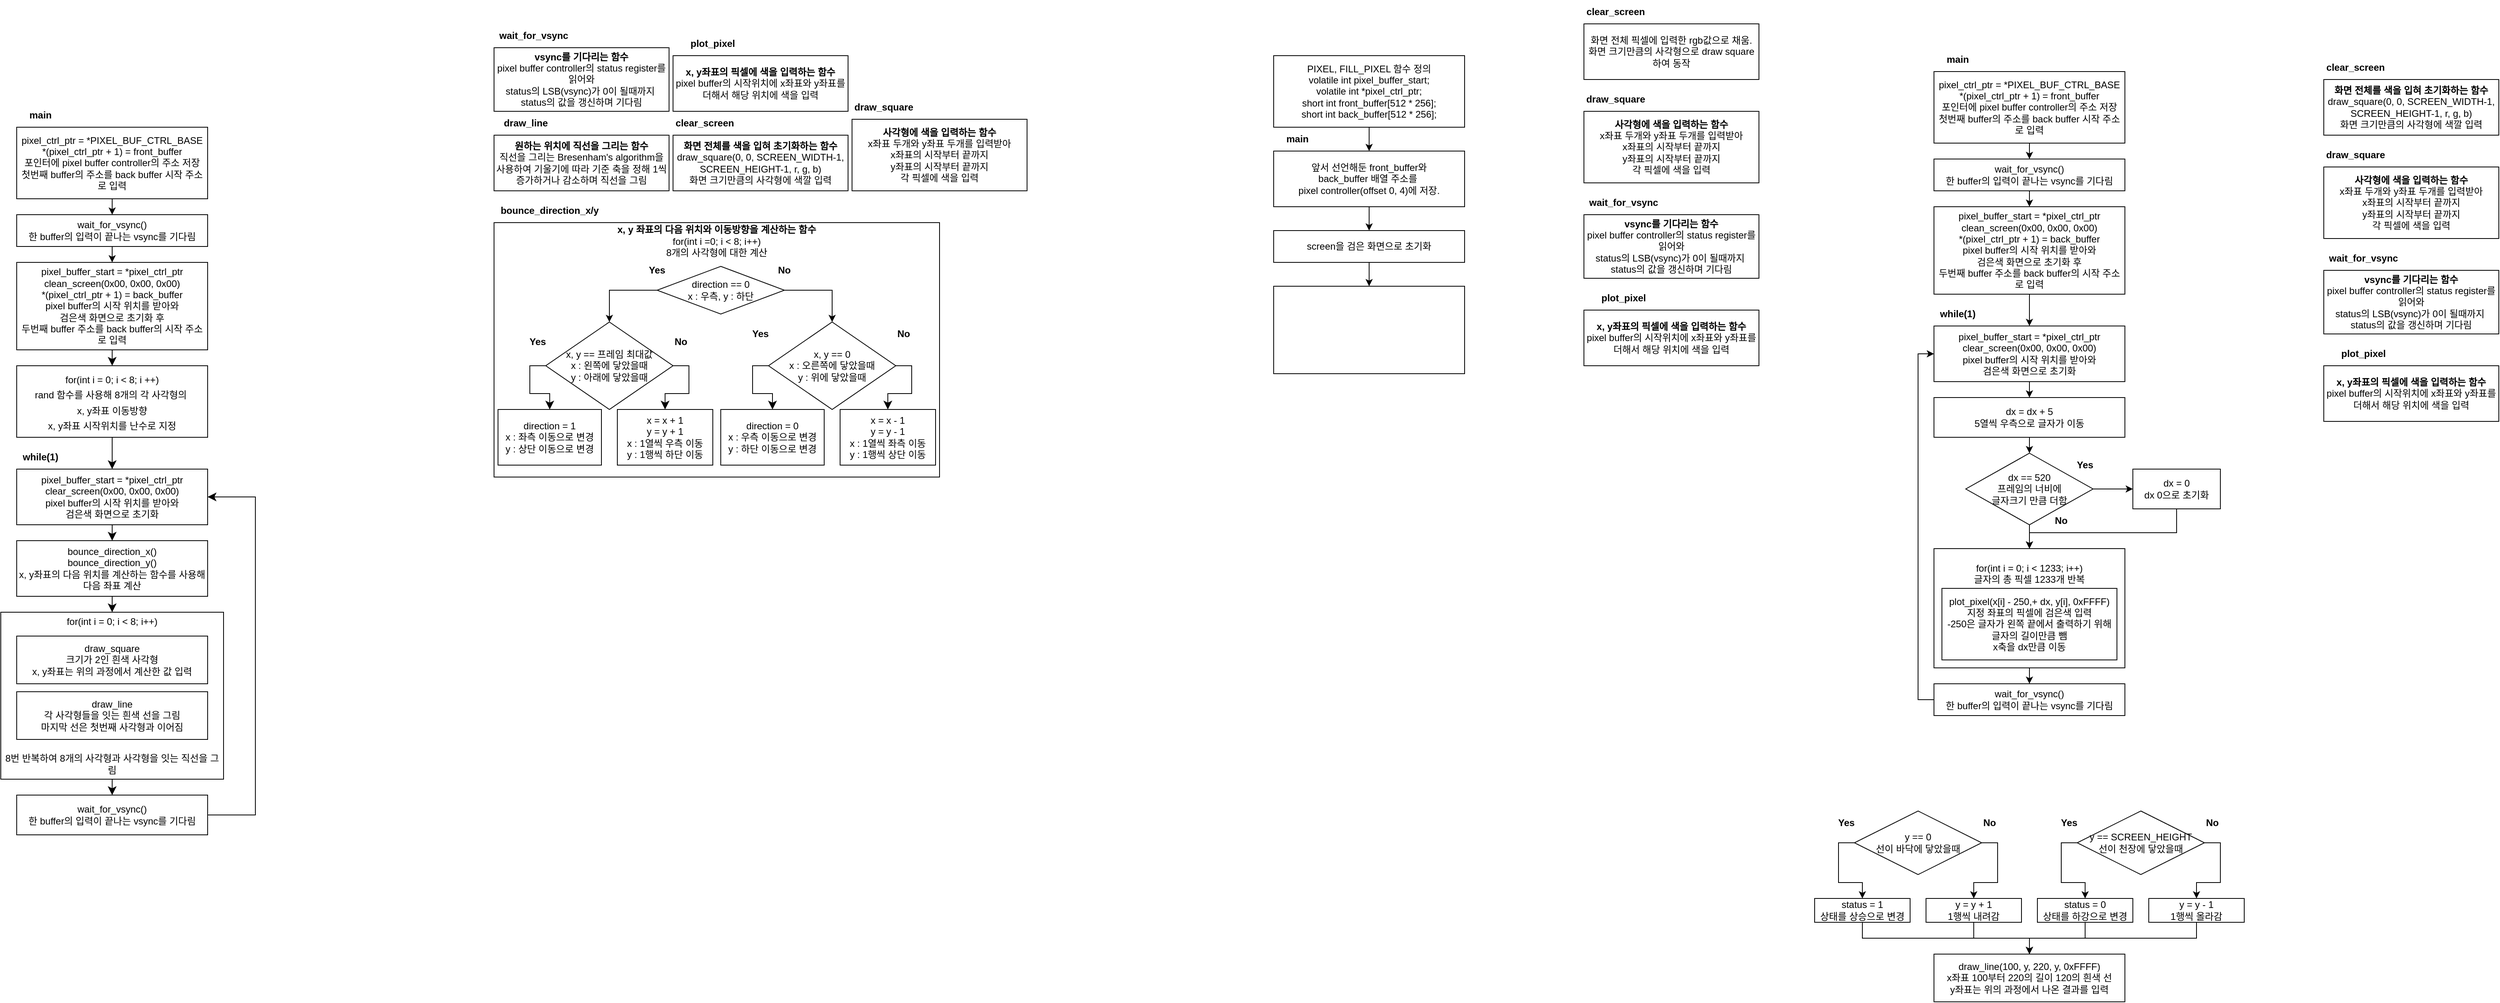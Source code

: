 <mxfile version="24.8.2">
  <diagram name="페이지-1" id="Eq7YuwOW7Tf-VBCsC_Ay">
    <mxGraphModel dx="2553" dy="1623" grid="1" gridSize="10" guides="1" tooltips="1" connect="1" arrows="1" fold="1" page="1" pageScale="1" pageWidth="827" pageHeight="1169" math="0" shadow="0">
      <root>
        <mxCell id="0" />
        <mxCell id="1" parent="0" />
        <mxCell id="tzvYg6URVx5uAKnSjCbO-2" style="edgeStyle=orthogonalEdgeStyle;rounded=0;orthogonalLoop=1;jettySize=auto;html=1;exitX=0.5;exitY=1;exitDx=0;exitDy=0;entryX=0.5;entryY=0;entryDx=0;entryDy=0;" edge="1" parent="1" source="tzvYg6URVx5uAKnSjCbO-3" target="tzvYg6URVx5uAKnSjCbO-6">
          <mxGeometry relative="1" as="geometry" />
        </mxCell>
        <mxCell id="tzvYg6URVx5uAKnSjCbO-3" value="pixel_ctrl_ptr = *PIXEL_BUF_CTRL_BASE&lt;br&gt;*(pixel_ctrl_ptr + 1) = front_buffer&lt;br&gt;포인터에 pixel buffer controller의 주소 저장&lt;br&gt;첫번째 buffer의 주소를 back buffer 시작 주소로 입력" style="rounded=0;whiteSpace=wrap;html=1;" vertex="1" parent="1">
          <mxGeometry x="830" y="80" width="240" height="90" as="geometry" />
        </mxCell>
        <mxCell id="tzvYg6URVx5uAKnSjCbO-4" value="&lt;b&gt;main&lt;/b&gt;" style="text;html=1;strokeColor=none;fillColor=none;align=center;verticalAlign=middle;whiteSpace=wrap;rounded=0;" vertex="1" parent="1">
          <mxGeometry x="830" y="50" width="60" height="30" as="geometry" />
        </mxCell>
        <mxCell id="tzvYg6URVx5uAKnSjCbO-5" style="edgeStyle=orthogonalEdgeStyle;rounded=0;orthogonalLoop=1;jettySize=auto;html=1;exitX=0.5;exitY=1;exitDx=0;exitDy=0;entryX=0.5;entryY=0;entryDx=0;entryDy=0;" edge="1" parent="1" source="tzvYg6URVx5uAKnSjCbO-6" target="tzvYg6URVx5uAKnSjCbO-8">
          <mxGeometry relative="1" as="geometry" />
        </mxCell>
        <mxCell id="tzvYg6URVx5uAKnSjCbO-6" value="wait_for_vsync()&lt;br&gt;한 buffer의 입력이 끝나는 vsync를 기다림" style="rounded=0;whiteSpace=wrap;html=1;" vertex="1" parent="1">
          <mxGeometry x="830" y="190" width="240" height="40" as="geometry" />
        </mxCell>
        <mxCell id="tzvYg6URVx5uAKnSjCbO-7" style="edgeStyle=orthogonalEdgeStyle;rounded=0;orthogonalLoop=1;jettySize=auto;html=1;exitX=0.5;exitY=1;exitDx=0;exitDy=0;entryX=0.5;entryY=0;entryDx=0;entryDy=0;" edge="1" parent="1" source="tzvYg6URVx5uAKnSjCbO-8" target="tzvYg6URVx5uAKnSjCbO-10">
          <mxGeometry relative="1" as="geometry" />
        </mxCell>
        <mxCell id="tzvYg6URVx5uAKnSjCbO-8" value="pixel_buffer_start = *pixel_ctrl_ptr&lt;br&gt;clean_screen(0x00, 0x00, 0x00)&lt;br&gt;*(pixel_ctrl_ptr + 1) = back_buffer&lt;br&gt;pixel buffer의 시작 위치를 받아와&lt;br&gt;검은색 화면으로 초기화 후&lt;br&gt;두번째 buffer 주소를 back buffer의 시작 주소로 입력" style="rounded=0;whiteSpace=wrap;html=1;" vertex="1" parent="1">
          <mxGeometry x="830" y="250" width="240" height="110" as="geometry" />
        </mxCell>
        <mxCell id="tzvYg6URVx5uAKnSjCbO-9" style="edgeStyle=orthogonalEdgeStyle;rounded=0;orthogonalLoop=1;jettySize=auto;html=1;exitX=0.5;exitY=1;exitDx=0;exitDy=0;entryX=0.5;entryY=0;entryDx=0;entryDy=0;" edge="1" parent="1" source="tzvYg6URVx5uAKnSjCbO-10" target="tzvYg6URVx5uAKnSjCbO-37">
          <mxGeometry relative="1" as="geometry" />
        </mxCell>
        <mxCell id="tzvYg6URVx5uAKnSjCbO-10" value="pixel_buffer_start = *pixel_ctrl_ptr&lt;br&gt;clear_screen(0x00, 0x00, 0x00)&lt;br&gt;pixel buffer의 시작 위치를 받아와&lt;br&gt;검은색 화면으로 초기화" style="rounded=0;whiteSpace=wrap;html=1;" vertex="1" parent="1">
          <mxGeometry x="830" y="400" width="240" height="70" as="geometry" />
        </mxCell>
        <mxCell id="tzvYg6URVx5uAKnSjCbO-11" value="&lt;b&gt;while(1)&lt;/b&gt;" style="text;html=1;strokeColor=none;fillColor=none;align=center;verticalAlign=middle;whiteSpace=wrap;rounded=0;" vertex="1" parent="1">
          <mxGeometry x="830" y="370" width="60" height="30" as="geometry" />
        </mxCell>
        <mxCell id="tzvYg6URVx5uAKnSjCbO-12" style="edgeStyle=orthogonalEdgeStyle;rounded=0;orthogonalLoop=1;jettySize=auto;html=1;exitX=0.5;exitY=1;exitDx=0;exitDy=0;entryX=0.5;entryY=0;entryDx=0;entryDy=0;" edge="1" parent="1" source="tzvYg6URVx5uAKnSjCbO-14" target="tzvYg6URVx5uAKnSjCbO-39">
          <mxGeometry relative="1" as="geometry" />
        </mxCell>
        <mxCell id="tzvYg6URVx5uAKnSjCbO-13" style="edgeStyle=orthogonalEdgeStyle;rounded=0;orthogonalLoop=1;jettySize=auto;html=1;exitX=1;exitY=0.5;exitDx=0;exitDy=0;entryX=0;entryY=0.5;entryDx=0;entryDy=0;" edge="1" parent="1" source="tzvYg6URVx5uAKnSjCbO-14" target="tzvYg6URVx5uAKnSjCbO-41">
          <mxGeometry relative="1" as="geometry" />
        </mxCell>
        <mxCell id="tzvYg6URVx5uAKnSjCbO-14" value="dx == 520&lt;br&gt;프레임의 너비에&lt;br&gt;글자크기 만큼 더함" style="rhombus;whiteSpace=wrap;html=1;" vertex="1" parent="1">
          <mxGeometry x="870" y="560" width="160" height="90" as="geometry" />
        </mxCell>
        <mxCell id="tzvYg6URVx5uAKnSjCbO-15" style="edgeStyle=orthogonalEdgeStyle;rounded=0;orthogonalLoop=1;jettySize=auto;html=1;exitX=0;exitY=0.5;exitDx=0;exitDy=0;entryX=0.5;entryY=0;entryDx=0;entryDy=0;" edge="1" parent="1" source="tzvYg6URVx5uAKnSjCbO-17" target="tzvYg6URVx5uAKnSjCbO-19">
          <mxGeometry relative="1" as="geometry">
            <Array as="points">
              <mxPoint x="990" y="1050" />
              <mxPoint x="990" y="1100" />
              <mxPoint x="1020" y="1100" />
            </Array>
          </mxGeometry>
        </mxCell>
        <mxCell id="tzvYg6URVx5uAKnSjCbO-16" style="edgeStyle=orthogonalEdgeStyle;rounded=0;orthogonalLoop=1;jettySize=auto;html=1;exitX=1;exitY=0.5;exitDx=0;exitDy=0;entryX=0.5;entryY=0;entryDx=0;entryDy=0;" edge="1" parent="1" source="tzvYg6URVx5uAKnSjCbO-17" target="tzvYg6URVx5uAKnSjCbO-21">
          <mxGeometry relative="1" as="geometry">
            <Array as="points">
              <mxPoint x="1190" y="1050" />
              <mxPoint x="1190" y="1100" />
              <mxPoint x="1160" y="1100" />
            </Array>
          </mxGeometry>
        </mxCell>
        <mxCell id="tzvYg6URVx5uAKnSjCbO-17" value="y == SCREEN_HEIGHT&lt;br&gt;선이 천장에 닿았을때" style="rhombus;whiteSpace=wrap;html=1;" vertex="1" parent="1">
          <mxGeometry x="1010" y="1010" width="160" height="80" as="geometry" />
        </mxCell>
        <mxCell id="tzvYg6URVx5uAKnSjCbO-18" style="edgeStyle=orthogonalEdgeStyle;rounded=0;orthogonalLoop=1;jettySize=auto;html=1;exitX=0.5;exitY=1;exitDx=0;exitDy=0;entryX=0.5;entryY=0;entryDx=0;entryDy=0;" edge="1" parent="1" source="tzvYg6URVx5uAKnSjCbO-19" target="tzvYg6URVx5uAKnSjCbO-35">
          <mxGeometry relative="1" as="geometry" />
        </mxCell>
        <mxCell id="tzvYg6URVx5uAKnSjCbO-19" value="status = 0&lt;br&gt;상태를 하강으로 변경" style="rounded=0;whiteSpace=wrap;html=1;" vertex="1" parent="1">
          <mxGeometry x="960" y="1120" width="120" height="30" as="geometry" />
        </mxCell>
        <mxCell id="tzvYg6URVx5uAKnSjCbO-20" style="edgeStyle=orthogonalEdgeStyle;rounded=0;orthogonalLoop=1;jettySize=auto;html=1;exitX=0.5;exitY=1;exitDx=0;exitDy=0;entryX=0.5;entryY=0;entryDx=0;entryDy=0;" edge="1" parent="1" source="tzvYg6URVx5uAKnSjCbO-21" target="tzvYg6URVx5uAKnSjCbO-35">
          <mxGeometry relative="1" as="geometry">
            <Array as="points">
              <mxPoint x="1160" y="1170" />
              <mxPoint x="950" y="1170" />
            </Array>
          </mxGeometry>
        </mxCell>
        <mxCell id="tzvYg6URVx5uAKnSjCbO-21" value="y = y - 1&lt;br&gt;1행씩 올라감" style="rounded=0;whiteSpace=wrap;html=1;" vertex="1" parent="1">
          <mxGeometry x="1100" y="1120" width="120" height="30" as="geometry" />
        </mxCell>
        <mxCell id="tzvYg6URVx5uAKnSjCbO-22" value="Yes" style="text;html=1;strokeColor=none;fillColor=none;align=center;verticalAlign=middle;whiteSpace=wrap;rounded=0;fontStyle=1" vertex="1" parent="1">
          <mxGeometry x="970" y="1010" width="60" height="30" as="geometry" />
        </mxCell>
        <mxCell id="tzvYg6URVx5uAKnSjCbO-23" value="No" style="text;html=1;strokeColor=none;fillColor=none;align=center;verticalAlign=middle;whiteSpace=wrap;rounded=0;fontStyle=1" vertex="1" parent="1">
          <mxGeometry x="1150" y="1010" width="60" height="30" as="geometry" />
        </mxCell>
        <mxCell id="tzvYg6URVx5uAKnSjCbO-24" style="edgeStyle=orthogonalEdgeStyle;rounded=0;orthogonalLoop=1;jettySize=auto;html=1;exitX=0;exitY=0.5;exitDx=0;exitDy=0;entryX=0.5;entryY=0;entryDx=0;entryDy=0;" edge="1" parent="1" source="tzvYg6URVx5uAKnSjCbO-26" target="tzvYg6URVx5uAKnSjCbO-28">
          <mxGeometry relative="1" as="geometry">
            <Array as="points">
              <mxPoint x="710" y="1050" />
              <mxPoint x="710" y="1100" />
              <mxPoint x="740" y="1100" />
            </Array>
          </mxGeometry>
        </mxCell>
        <mxCell id="tzvYg6URVx5uAKnSjCbO-25" style="edgeStyle=orthogonalEdgeStyle;rounded=0;orthogonalLoop=1;jettySize=auto;html=1;exitX=1;exitY=0.5;exitDx=0;exitDy=0;entryX=0.5;entryY=0;entryDx=0;entryDy=0;" edge="1" parent="1" source="tzvYg6URVx5uAKnSjCbO-26" target="tzvYg6URVx5uAKnSjCbO-30">
          <mxGeometry relative="1" as="geometry">
            <Array as="points">
              <mxPoint x="910" y="1050" />
              <mxPoint x="910" y="1100" />
              <mxPoint x="880" y="1100" />
            </Array>
          </mxGeometry>
        </mxCell>
        <mxCell id="tzvYg6URVx5uAKnSjCbO-26" value="y == 0&lt;br&gt;선이 바닥에 닿았을때" style="rhombus;whiteSpace=wrap;html=1;" vertex="1" parent="1">
          <mxGeometry x="730" y="1010" width="160" height="80" as="geometry" />
        </mxCell>
        <mxCell id="tzvYg6URVx5uAKnSjCbO-27" style="edgeStyle=orthogonalEdgeStyle;rounded=0;orthogonalLoop=1;jettySize=auto;html=1;exitX=0.5;exitY=1;exitDx=0;exitDy=0;entryX=0.5;entryY=0;entryDx=0;entryDy=0;" edge="1" parent="1" source="tzvYg6URVx5uAKnSjCbO-28" target="tzvYg6URVx5uAKnSjCbO-35">
          <mxGeometry relative="1" as="geometry">
            <Array as="points">
              <mxPoint x="740" y="1170" />
              <mxPoint x="950" y="1170" />
            </Array>
          </mxGeometry>
        </mxCell>
        <mxCell id="tzvYg6URVx5uAKnSjCbO-28" value="status = 1&lt;br&gt;상태를 상승으로 변경" style="rounded=0;whiteSpace=wrap;html=1;" vertex="1" parent="1">
          <mxGeometry x="680" y="1120" width="120" height="30" as="geometry" />
        </mxCell>
        <mxCell id="tzvYg6URVx5uAKnSjCbO-29" style="edgeStyle=orthogonalEdgeStyle;rounded=0;orthogonalLoop=1;jettySize=auto;html=1;exitX=0.5;exitY=1;exitDx=0;exitDy=0;entryX=0.5;entryY=0;entryDx=0;entryDy=0;" edge="1" parent="1" source="tzvYg6URVx5uAKnSjCbO-30" target="tzvYg6URVx5uAKnSjCbO-35">
          <mxGeometry relative="1" as="geometry" />
        </mxCell>
        <mxCell id="tzvYg6URVx5uAKnSjCbO-30" value="y = y + 1&lt;br&gt;1행씩 내려감" style="rounded=0;whiteSpace=wrap;html=1;" vertex="1" parent="1">
          <mxGeometry x="820" y="1120" width="120" height="30" as="geometry" />
        </mxCell>
        <mxCell id="tzvYg6URVx5uAKnSjCbO-31" value="Yes" style="text;html=1;strokeColor=none;fillColor=none;align=center;verticalAlign=middle;whiteSpace=wrap;rounded=0;fontStyle=1" vertex="1" parent="1">
          <mxGeometry x="690" y="1010" width="60" height="30" as="geometry" />
        </mxCell>
        <mxCell id="tzvYg6URVx5uAKnSjCbO-32" value="No" style="text;html=1;strokeColor=none;fillColor=none;align=center;verticalAlign=middle;whiteSpace=wrap;rounded=0;fontStyle=1" vertex="1" parent="1">
          <mxGeometry x="870" y="1010" width="60" height="30" as="geometry" />
        </mxCell>
        <mxCell id="tzvYg6URVx5uAKnSjCbO-33" value="Yes" style="text;html=1;strokeColor=none;fillColor=none;align=center;verticalAlign=middle;whiteSpace=wrap;rounded=0;fontStyle=1" vertex="1" parent="1">
          <mxGeometry x="990" y="560" width="60" height="30" as="geometry" />
        </mxCell>
        <mxCell id="tzvYg6URVx5uAKnSjCbO-34" value="No" style="text;html=1;strokeColor=none;fillColor=none;align=center;verticalAlign=middle;whiteSpace=wrap;rounded=0;fontStyle=1" vertex="1" parent="1">
          <mxGeometry x="960" y="630" width="60" height="30" as="geometry" />
        </mxCell>
        <mxCell id="tzvYg6URVx5uAKnSjCbO-35" value="draw_line(100, y, 220, y, 0xFFFF)&lt;br&gt;x좌표 100부터 220의 길이 120의 흰색 선&lt;br&gt;y좌표는 위의 과정에서 나온 결과를 입력" style="rounded=0;whiteSpace=wrap;html=1;" vertex="1" parent="1">
          <mxGeometry x="830" y="1190" width="240" height="60" as="geometry" />
        </mxCell>
        <mxCell id="tzvYg6URVx5uAKnSjCbO-36" style="edgeStyle=orthogonalEdgeStyle;rounded=0;orthogonalLoop=1;jettySize=auto;html=1;exitX=0.5;exitY=1;exitDx=0;exitDy=0;entryX=0.5;entryY=0;entryDx=0;entryDy=0;" edge="1" parent="1" source="tzvYg6URVx5uAKnSjCbO-37" target="tzvYg6URVx5uAKnSjCbO-14">
          <mxGeometry relative="1" as="geometry" />
        </mxCell>
        <mxCell id="tzvYg6URVx5uAKnSjCbO-37" value="dx = dx + 5&lt;br&gt;5열씩 우측으로 글자가 이동" style="rounded=0;whiteSpace=wrap;html=1;" vertex="1" parent="1">
          <mxGeometry x="830" y="490" width="240" height="50" as="geometry" />
        </mxCell>
        <mxCell id="tzvYg6URVx5uAKnSjCbO-38" style="edgeStyle=orthogonalEdgeStyle;rounded=0;orthogonalLoop=1;jettySize=auto;html=1;exitX=0.5;exitY=1;exitDx=0;exitDy=0;entryX=0.5;entryY=0;entryDx=0;entryDy=0;" edge="1" parent="1" source="tzvYg6URVx5uAKnSjCbO-39" target="tzvYg6URVx5uAKnSjCbO-44">
          <mxGeometry relative="1" as="geometry" />
        </mxCell>
        <mxCell id="tzvYg6URVx5uAKnSjCbO-39" value="for(int i = 0; i &amp;lt; 1233; i++)&lt;br&gt;글자의 총 픽셀 1233개 반복&lt;br&gt;&lt;br&gt;&lt;br&gt;&lt;br&gt;&lt;br&gt;&lt;br&gt;&lt;br&gt;" style="rounded=0;whiteSpace=wrap;html=1;" vertex="1" parent="1">
          <mxGeometry x="830" y="680" width="240" height="150" as="geometry" />
        </mxCell>
        <mxCell id="tzvYg6URVx5uAKnSjCbO-40" value="plot_pixel(x[i] - 250,+ dx, y[i], 0xFFFF)&lt;br&gt;지정 좌표의 픽셀에 검은색 입력&lt;br&gt;-250은 글자가 왼쪽 끝에서 출력하기 위해 글자의 길이만큼 뺌&lt;br&gt;x축을 dx만큼 이동" style="rounded=0;whiteSpace=wrap;html=1;" vertex="1" parent="1">
          <mxGeometry x="840" y="730" width="220" height="90" as="geometry" />
        </mxCell>
        <mxCell id="tzvYg6URVx5uAKnSjCbO-41" value="dx = 0&lt;br&gt;dx 0으로 초기화" style="rounded=0;whiteSpace=wrap;html=1;" vertex="1" parent="1">
          <mxGeometry x="1080" y="580" width="110" height="50" as="geometry" />
        </mxCell>
        <mxCell id="tzvYg6URVx5uAKnSjCbO-42" style="edgeStyle=orthogonalEdgeStyle;rounded=0;orthogonalLoop=1;jettySize=auto;html=1;exitX=0.5;exitY=1;exitDx=0;exitDy=0;entryX=0.5;entryY=0;entryDx=0;entryDy=0;" edge="1" parent="1" source="tzvYg6URVx5uAKnSjCbO-41" target="tzvYg6URVx5uAKnSjCbO-39">
          <mxGeometry relative="1" as="geometry">
            <Array as="points">
              <mxPoint x="1135" y="660" />
              <mxPoint x="950" y="660" />
            </Array>
          </mxGeometry>
        </mxCell>
        <mxCell id="tzvYg6URVx5uAKnSjCbO-43" style="edgeStyle=orthogonalEdgeStyle;rounded=0;orthogonalLoop=1;jettySize=auto;html=1;exitX=0;exitY=0.5;exitDx=0;exitDy=0;entryX=0;entryY=0.5;entryDx=0;entryDy=0;" edge="1" parent="1" source="tzvYg6URVx5uAKnSjCbO-44" target="tzvYg6URVx5uAKnSjCbO-10">
          <mxGeometry relative="1" as="geometry" />
        </mxCell>
        <mxCell id="tzvYg6URVx5uAKnSjCbO-44" value="wait_for_vsync()&lt;br&gt;한 buffer의 입력이 끝나는 vsync를 기다림" style="rounded=0;whiteSpace=wrap;html=1;" vertex="1" parent="1">
          <mxGeometry x="830" y="850" width="240" height="40" as="geometry" />
        </mxCell>
        <mxCell id="tzvYg6URVx5uAKnSjCbO-45" value="&lt;b&gt;화면 전체를 색을 입혀 초기화하는 함수&lt;/b&gt;&lt;br&gt;draw_square(0, 0, SCREEN_WIDTH-1, SCREEN_HEIGHT-1, r, g, b)&lt;br&gt;화면 크기만큼의 사각형에 색깔 입력" style="rounded=0;whiteSpace=wrap;html=1;" vertex="1" parent="1">
          <mxGeometry x="1320" y="90" width="220" height="70" as="geometry" />
        </mxCell>
        <mxCell id="tzvYg6URVx5uAKnSjCbO-46" value="&lt;b&gt;clear_screen&lt;/b&gt;" style="text;html=1;strokeColor=none;fillColor=none;align=center;verticalAlign=middle;whiteSpace=wrap;rounded=0;" vertex="1" parent="1">
          <mxGeometry x="1320" y="60" width="80" height="30" as="geometry" />
        </mxCell>
        <mxCell id="tzvYg6URVx5uAKnSjCbO-47" value="&lt;b&gt;사각형에 색을 입력하는 함수&lt;/b&gt;&lt;br&gt;x좌표 두개와 y좌표 두개를 입력받아&lt;br&gt;x좌표의 시작부터 끝까지&lt;br&gt;y좌표의 시작부터 끝까지&lt;br&gt;각 픽셀에 색을 입력" style="rounded=0;whiteSpace=wrap;html=1;" vertex="1" parent="1">
          <mxGeometry x="1320" y="200" width="220" height="90" as="geometry" />
        </mxCell>
        <mxCell id="tzvYg6URVx5uAKnSjCbO-48" value="&lt;b&gt;draw_square&lt;/b&gt;" style="text;html=1;strokeColor=none;fillColor=none;align=center;verticalAlign=middle;whiteSpace=wrap;rounded=0;" vertex="1" parent="1">
          <mxGeometry x="1320" y="170" width="80" height="30" as="geometry" />
        </mxCell>
        <mxCell id="tzvYg6URVx5uAKnSjCbO-49" value="&lt;b&gt;vsync를 기다리는 함수&lt;/b&gt;&lt;br&gt;pixel buffer controller의 status register를 읽어와&lt;br&gt;status의 LSB(vsync)가 0이 될때까지&amp;nbsp;&lt;br&gt;status의 값을 갱신하며 기다림" style="rounded=0;whiteSpace=wrap;html=1;" vertex="1" parent="1">
          <mxGeometry x="1320" y="330" width="220" height="80" as="geometry" />
        </mxCell>
        <mxCell id="tzvYg6URVx5uAKnSjCbO-50" value="&lt;b&gt;wait_for_vsync&lt;/b&gt;" style="text;html=1;strokeColor=none;fillColor=none;align=center;verticalAlign=middle;whiteSpace=wrap;rounded=0;" vertex="1" parent="1">
          <mxGeometry x="1320" y="300" width="100" height="30" as="geometry" />
        </mxCell>
        <mxCell id="tzvYg6URVx5uAKnSjCbO-51" value="&lt;b&gt;x, y좌표의 픽셀에 색을 입력하는 함수&lt;/b&gt;&lt;br&gt;pixel buffer의 시작위치에 x좌표와 y좌표를 더해서 해당 위치에 색을 입력" style="rounded=0;whiteSpace=wrap;html=1;" vertex="1" parent="1">
          <mxGeometry x="1320" y="450" width="220" height="70" as="geometry" />
        </mxCell>
        <mxCell id="tzvYg6URVx5uAKnSjCbO-52" value="&lt;b&gt;plot_pixel&lt;/b&gt;" style="text;html=1;strokeColor=none;fillColor=none;align=center;verticalAlign=middle;whiteSpace=wrap;rounded=0;" vertex="1" parent="1">
          <mxGeometry x="1320" y="420" width="100" height="30" as="geometry" />
        </mxCell>
        <mxCell id="tzvYg6URVx5uAKnSjCbO-53" style="edgeStyle=orthogonalEdgeStyle;rounded=0;orthogonalLoop=1;jettySize=auto;html=1;exitX=0.5;exitY=1;exitDx=0;exitDy=0;entryX=0.5;entryY=0;entryDx=0;entryDy=0;" edge="1" parent="1" source="tzvYg6URVx5uAKnSjCbO-54" target="tzvYg6URVx5uAKnSjCbO-57">
          <mxGeometry relative="1" as="geometry" />
        </mxCell>
        <mxCell id="tzvYg6URVx5uAKnSjCbO-54" value="pixel_ctrl_ptr = *PIXEL_BUF_CTRL_BASE&lt;br&gt;*(pixel_ctrl_ptr + 1) = front_buffer&lt;br&gt;포인터에 pixel buffer controller의 주소 저장&lt;br&gt;첫번째 buffer의 주소를 back buffer 시작 주소로 입력" style="rounded=0;whiteSpace=wrap;html=1;" vertex="1" parent="1">
          <mxGeometry x="-1580" y="150" width="240" height="90" as="geometry" />
        </mxCell>
        <mxCell id="tzvYg6URVx5uAKnSjCbO-55" value="&lt;b&gt;main&lt;/b&gt;" style="text;html=1;strokeColor=none;fillColor=none;align=center;verticalAlign=middle;whiteSpace=wrap;rounded=0;" vertex="1" parent="1">
          <mxGeometry x="-1580" y="120" width="60" height="30" as="geometry" />
        </mxCell>
        <mxCell id="tzvYg6URVx5uAKnSjCbO-56" style="edgeStyle=orthogonalEdgeStyle;rounded=0;orthogonalLoop=1;jettySize=auto;html=1;exitX=0.5;exitY=1;exitDx=0;exitDy=0;entryX=0.5;entryY=0;entryDx=0;entryDy=0;" edge="1" parent="1" source="tzvYg6URVx5uAKnSjCbO-57" target="tzvYg6URVx5uAKnSjCbO-59">
          <mxGeometry relative="1" as="geometry" />
        </mxCell>
        <mxCell id="tzvYg6URVx5uAKnSjCbO-57" value="wait_for_vsync()&lt;br&gt;한 buffer의 입력이 끝나는 vsync를 기다림" style="rounded=0;whiteSpace=wrap;html=1;" vertex="1" parent="1">
          <mxGeometry x="-1580" y="260" width="240" height="40" as="geometry" />
        </mxCell>
        <mxCell id="tzvYg6URVx5uAKnSjCbO-58" style="edgeStyle=none;curved=1;rounded=0;orthogonalLoop=1;jettySize=auto;html=1;exitX=0.5;exitY=1;exitDx=0;exitDy=0;entryX=0.5;entryY=0;entryDx=0;entryDy=0;fontSize=12;startSize=8;endSize=8;" edge="1" parent="1" source="tzvYg6URVx5uAKnSjCbO-59" target="tzvYg6URVx5uAKnSjCbO-74">
          <mxGeometry relative="1" as="geometry" />
        </mxCell>
        <mxCell id="tzvYg6URVx5uAKnSjCbO-59" value="pixel_buffer_start = *pixel_ctrl_ptr&lt;br&gt;clean_screen(0x00, 0x00, 0x00)&lt;br&gt;*(pixel_ctrl_ptr + 1) = back_buffer&lt;br&gt;pixel buffer의 시작 위치를 받아와&lt;br&gt;검은색 화면으로 초기화 후&lt;br&gt;두번째 buffer 주소를 back buffer의 시작 주소로 입력" style="rounded=0;whiteSpace=wrap;html=1;" vertex="1" parent="1">
          <mxGeometry x="-1580" y="320" width="240" height="110" as="geometry" />
        </mxCell>
        <mxCell id="tzvYg6URVx5uAKnSjCbO-60" style="edgeStyle=none;curved=1;rounded=0;orthogonalLoop=1;jettySize=auto;html=1;exitX=0.5;exitY=1;exitDx=0;exitDy=0;entryX=0.5;entryY=0;entryDx=0;entryDy=0;fontSize=12;startSize=8;endSize=8;" edge="1" parent="1" source="tzvYg6URVx5uAKnSjCbO-61" target="tzvYg6URVx5uAKnSjCbO-76">
          <mxGeometry relative="1" as="geometry" />
        </mxCell>
        <mxCell id="tzvYg6URVx5uAKnSjCbO-61" value="pixel_buffer_start = *pixel_ctrl_ptr&lt;br&gt;clear_screen(0x00, 0x00, 0x00)&lt;br&gt;pixel buffer의 시작 위치를 받아와&lt;br&gt;검은색 화면으로 초기화" style="rounded=0;whiteSpace=wrap;html=1;" vertex="1" parent="1">
          <mxGeometry x="-1580" y="580" width="240" height="70" as="geometry" />
        </mxCell>
        <mxCell id="tzvYg6URVx5uAKnSjCbO-62" value="&lt;b&gt;while(1)&lt;/b&gt;" style="text;html=1;strokeColor=none;fillColor=none;align=center;verticalAlign=middle;whiteSpace=wrap;rounded=0;" vertex="1" parent="1">
          <mxGeometry x="-1580" y="550" width="60" height="30" as="geometry" />
        </mxCell>
        <mxCell id="tzvYg6URVx5uAKnSjCbO-63" value="&lt;b&gt;화면 전체를 색을 입혀 초기화하는 함수&lt;/b&gt;&lt;br&gt;draw_square(0, 0, SCREEN_WIDTH-1, SCREEN_HEIGHT-1, r, g, b)&lt;br&gt;화면 크기만큼의 사각형에 색깔 입력" style="rounded=0;whiteSpace=wrap;html=1;" vertex="1" parent="1">
          <mxGeometry x="-755" y="160" width="220" height="70" as="geometry" />
        </mxCell>
        <mxCell id="tzvYg6URVx5uAKnSjCbO-64" value="&lt;b&gt;clear_screen&lt;/b&gt;" style="text;html=1;strokeColor=none;fillColor=none;align=center;verticalAlign=middle;whiteSpace=wrap;rounded=0;" vertex="1" parent="1">
          <mxGeometry x="-755" y="130" width="80" height="30" as="geometry" />
        </mxCell>
        <mxCell id="tzvYg6URVx5uAKnSjCbO-65" value="&lt;b&gt;사각형에 색을 입력하는 함수&lt;/b&gt;&lt;br&gt;x좌표 두개와 y좌표 두개를 입력받아&lt;br&gt;x좌표의 시작부터 끝까지&lt;br&gt;y좌표의 시작부터 끝까지&lt;br&gt;각 픽셀에 색을 입력" style="rounded=0;whiteSpace=wrap;html=1;" vertex="1" parent="1">
          <mxGeometry x="-530" y="140" width="220" height="90" as="geometry" />
        </mxCell>
        <mxCell id="tzvYg6URVx5uAKnSjCbO-66" value="&lt;b&gt;draw_square&lt;/b&gt;" style="text;html=1;strokeColor=none;fillColor=none;align=center;verticalAlign=middle;whiteSpace=wrap;rounded=0;" vertex="1" parent="1">
          <mxGeometry x="-530" y="110" width="80" height="30" as="geometry" />
        </mxCell>
        <mxCell id="tzvYg6URVx5uAKnSjCbO-67" value="&lt;b&gt;vsync를 기다리는 함수&lt;/b&gt;&lt;br&gt;pixel buffer controller의 status register를 읽어와&lt;br&gt;status의 LSB(vsync)가 0이 될때까지&amp;nbsp;&lt;br&gt;status의 값을 갱신하며 기다림" style="rounded=0;whiteSpace=wrap;html=1;" vertex="1" parent="1">
          <mxGeometry x="-980" y="50" width="220" height="80" as="geometry" />
        </mxCell>
        <mxCell id="tzvYg6URVx5uAKnSjCbO-68" value="&lt;b&gt;wait_for_vsync&lt;/b&gt;" style="text;html=1;strokeColor=none;fillColor=none;align=center;verticalAlign=middle;whiteSpace=wrap;rounded=0;" vertex="1" parent="1">
          <mxGeometry x="-980" y="20" width="100" height="30" as="geometry" />
        </mxCell>
        <mxCell id="tzvYg6URVx5uAKnSjCbO-69" value="&lt;b&gt;x, y좌표의 픽셀에 색을 입력하는 함수&lt;/b&gt;&lt;br&gt;pixel buffer의 시작위치에 x좌표와 y좌표를 더해서 해당 위치에 색을 입력" style="rounded=0;whiteSpace=wrap;html=1;" vertex="1" parent="1">
          <mxGeometry x="-755" y="60" width="220" height="70" as="geometry" />
        </mxCell>
        <mxCell id="tzvYg6URVx5uAKnSjCbO-70" value="&lt;b&gt;plot_pixel&lt;/b&gt;" style="text;html=1;strokeColor=none;fillColor=none;align=center;verticalAlign=middle;whiteSpace=wrap;rounded=0;" vertex="1" parent="1">
          <mxGeometry x="-755" y="30" width="100" height="30" as="geometry" />
        </mxCell>
        <mxCell id="tzvYg6URVx5uAKnSjCbO-71" value="&lt;b&gt;원하는 위치에 직선을 그리는 함수&lt;/b&gt;&lt;br&gt;직선을 그리는 Bresenham&#39;s algorithm을&lt;br&gt;사용하여 기울기에 따라 기준 축을 정해 1씩 증가하거나 감소하며 직선을 그림" style="rounded=0;whiteSpace=wrap;html=1;" vertex="1" parent="1">
          <mxGeometry x="-980" y="160" width="220" height="70" as="geometry" />
        </mxCell>
        <mxCell id="tzvYg6URVx5uAKnSjCbO-72" value="&lt;b&gt;draw_line&lt;/b&gt;" style="text;html=1;strokeColor=none;fillColor=none;align=center;verticalAlign=middle;whiteSpace=wrap;rounded=0;" vertex="1" parent="1">
          <mxGeometry x="-980" y="130" width="80" height="30" as="geometry" />
        </mxCell>
        <mxCell id="tzvYg6URVx5uAKnSjCbO-73" style="edgeStyle=none;curved=1;rounded=0;orthogonalLoop=1;jettySize=auto;html=1;exitX=0.5;exitY=1;exitDx=0;exitDy=0;entryX=0.5;entryY=0;entryDx=0;entryDy=0;fontSize=12;startSize=8;endSize=8;" edge="1" parent="1" source="tzvYg6URVx5uAKnSjCbO-74" target="tzvYg6URVx5uAKnSjCbO-61">
          <mxGeometry relative="1" as="geometry" />
        </mxCell>
        <mxCell id="tzvYg6URVx5uAKnSjCbO-74" value="&lt;font style=&quot;font-size: 12px;&quot;&gt;for(int i = 0; i &amp;lt; 8; i ++)&lt;br&gt;rand 함수를 사용해 8개의 각 사각형의&amp;nbsp;&lt;br&gt;x, y좌표 이동방향&lt;br&gt;x, y좌표 시작위치를 난수로 지정&lt;br&gt;&lt;/font&gt;" style="rounded=0;whiteSpace=wrap;html=1;fontSize=16;" vertex="1" parent="1">
          <mxGeometry x="-1580" y="450" width="240" height="90" as="geometry" />
        </mxCell>
        <mxCell id="tzvYg6URVx5uAKnSjCbO-75" style="edgeStyle=none;curved=1;rounded=0;orthogonalLoop=1;jettySize=auto;html=1;exitX=0.5;exitY=1;exitDx=0;exitDy=0;entryX=0.5;entryY=0;entryDx=0;entryDy=0;fontSize=12;startSize=8;endSize=8;" edge="1" parent="1" source="tzvYg6URVx5uAKnSjCbO-76" target="tzvYg6URVx5uAKnSjCbO-78">
          <mxGeometry relative="1" as="geometry" />
        </mxCell>
        <mxCell id="tzvYg6URVx5uAKnSjCbO-76" value="bounce_direction_x()&lt;br&gt;bounce_direction_y()&lt;br&gt;x, y좌표의 다음 위치를 계산하는 함수를 사용해 다음 좌표 계산" style="rounded=0;whiteSpace=wrap;html=1;" vertex="1" parent="1">
          <mxGeometry x="-1580" y="670" width="240" height="70" as="geometry" />
        </mxCell>
        <mxCell id="tzvYg6URVx5uAKnSjCbO-77" style="edgeStyle=none;curved=1;rounded=0;orthogonalLoop=1;jettySize=auto;html=1;exitX=0.5;exitY=1;exitDx=0;exitDy=0;entryX=0.5;entryY=0;entryDx=0;entryDy=0;fontSize=12;startSize=8;endSize=8;" edge="1" parent="1" source="tzvYg6URVx5uAKnSjCbO-78" target="tzvYg6URVx5uAKnSjCbO-82">
          <mxGeometry relative="1" as="geometry" />
        </mxCell>
        <mxCell id="tzvYg6URVx5uAKnSjCbO-78" value="for(int i = 0; i &amp;lt; 8; i++)&lt;br&gt;&lt;br&gt;&lt;br&gt;&lt;br&gt;&lt;br&gt;&lt;br&gt;&lt;br&gt;&lt;br&gt;&lt;br&gt;&lt;br&gt;&lt;br&gt;&lt;br&gt;8번 반복하여 8개의 사각형과 사각형을 잇는 직선을 그림" style="rounded=0;whiteSpace=wrap;html=1;" vertex="1" parent="1">
          <mxGeometry x="-1600" y="760" width="280" height="210" as="geometry" />
        </mxCell>
        <mxCell id="tzvYg6URVx5uAKnSjCbO-79" value="draw_square&lt;br&gt;크기가 2인 흰색 사각형&lt;br&gt;x, y좌표는 위의 과정에서 계산한 값 입력" style="rounded=0;whiteSpace=wrap;html=1;" vertex="1" parent="1">
          <mxGeometry x="-1580" y="790" width="240" height="60" as="geometry" />
        </mxCell>
        <mxCell id="tzvYg6URVx5uAKnSjCbO-80" value="draw_line&lt;br&gt;각 사각형들을 잇는 흰색 선을 그림&lt;br&gt;마지막 선은 첫번째 사각형과 이어짐" style="rounded=0;whiteSpace=wrap;html=1;" vertex="1" parent="1">
          <mxGeometry x="-1580" y="860" width="240" height="60" as="geometry" />
        </mxCell>
        <mxCell id="tzvYg6URVx5uAKnSjCbO-81" style="edgeStyle=none;rounded=0;orthogonalLoop=1;jettySize=auto;html=1;exitX=1;exitY=0.5;exitDx=0;exitDy=0;entryX=1;entryY=0.5;entryDx=0;entryDy=0;fontSize=12;startSize=8;endSize=8;" edge="1" parent="1" source="tzvYg6URVx5uAKnSjCbO-82" target="tzvYg6URVx5uAKnSjCbO-61">
          <mxGeometry relative="1" as="geometry">
            <Array as="points">
              <mxPoint x="-1280" y="1015" />
              <mxPoint x="-1280" y="615" />
            </Array>
          </mxGeometry>
        </mxCell>
        <mxCell id="tzvYg6URVx5uAKnSjCbO-82" value="wait_for_vsync()&lt;br&gt;한 buffer의 입력이 끝나는 vsync를 기다림" style="rounded=0;whiteSpace=wrap;html=1;" vertex="1" parent="1">
          <mxGeometry x="-1580" y="990" width="240" height="50" as="geometry" />
        </mxCell>
        <mxCell id="tzvYg6URVx5uAKnSjCbO-83" value="&lt;b&gt;x, y 좌표의 다음 위치와 이동방향을 계산하는 함수&lt;/b&gt;&lt;br&gt;for(int i =0; i &amp;lt; 8; i++)&lt;br&gt;8개의 사각형에 대한 계산&lt;br&gt;&lt;br&gt;&lt;br&gt;&lt;br&gt;&lt;br&gt;&lt;br&gt;&lt;br&gt;&lt;br&gt;&lt;br&gt;&lt;br&gt;&lt;br&gt;&lt;br&gt;&lt;br&gt;&lt;br&gt;&lt;br&gt;&lt;br&gt;&lt;br&gt;&lt;br&gt;&lt;br&gt;&lt;br&gt;" style="rounded=0;whiteSpace=wrap;html=1;" vertex="1" parent="1">
          <mxGeometry x="-980" y="270" width="560" height="320" as="geometry" />
        </mxCell>
        <mxCell id="tzvYg6URVx5uAKnSjCbO-84" value="&lt;b&gt;bounce_direction_x/y&lt;/b&gt;" style="text;html=1;strokeColor=none;fillColor=none;align=center;verticalAlign=middle;whiteSpace=wrap;rounded=0;" vertex="1" parent="1">
          <mxGeometry x="-980" y="240" width="140" height="30" as="geometry" />
        </mxCell>
        <mxCell id="tzvYg6URVx5uAKnSjCbO-85" style="edgeStyle=orthogonalEdgeStyle;rounded=0;orthogonalLoop=1;jettySize=auto;html=1;exitX=0;exitY=0.5;exitDx=0;exitDy=0;entryX=0.5;entryY=0;entryDx=0;entryDy=0;" edge="1" parent="1" source="tzvYg6URVx5uAKnSjCbO-87" target="tzvYg6URVx5uAKnSjCbO-95">
          <mxGeometry relative="1" as="geometry" />
        </mxCell>
        <mxCell id="tzvYg6URVx5uAKnSjCbO-86" style="edgeStyle=orthogonalEdgeStyle;rounded=0;orthogonalLoop=1;jettySize=auto;html=1;exitX=1;exitY=0.5;exitDx=0;exitDy=0;entryX=0.5;entryY=0;entryDx=0;entryDy=0;" edge="1" parent="1" source="tzvYg6URVx5uAKnSjCbO-87" target="tzvYg6URVx5uAKnSjCbO-90">
          <mxGeometry relative="1" as="geometry" />
        </mxCell>
        <mxCell id="tzvYg6URVx5uAKnSjCbO-87" value="direction == 0&lt;br&gt;x : 우측, y : 하단" style="rhombus;whiteSpace=wrap;html=1;" vertex="1" parent="1">
          <mxGeometry x="-775" y="325" width="160" height="60" as="geometry" />
        </mxCell>
        <mxCell id="tzvYg6URVx5uAKnSjCbO-88" style="edgeStyle=orthogonalEdgeStyle;shape=connector;rounded=0;orthogonalLoop=1;jettySize=auto;html=1;exitX=0;exitY=0.5;exitDx=0;exitDy=0;entryX=0.5;entryY=0;entryDx=0;entryDy=0;labelBackgroundColor=default;strokeColor=default;align=center;verticalAlign=middle;fontFamily=Helvetica;fontSize=12;fontColor=default;endArrow=classic;startSize=8;endSize=8;" edge="1" parent="1" source="tzvYg6URVx5uAKnSjCbO-90" target="tzvYg6URVx5uAKnSjCbO-102">
          <mxGeometry relative="1" as="geometry">
            <Array as="points">
              <mxPoint x="-655" y="450" />
              <mxPoint x="-655" y="485" />
              <mxPoint x="-630" y="485" />
            </Array>
          </mxGeometry>
        </mxCell>
        <mxCell id="tzvYg6URVx5uAKnSjCbO-89" style="edgeStyle=orthogonalEdgeStyle;shape=connector;rounded=0;orthogonalLoop=1;jettySize=auto;html=1;exitX=1;exitY=0.5;exitDx=0;exitDy=0;entryX=0.5;entryY=0;entryDx=0;entryDy=0;labelBackgroundColor=default;strokeColor=default;align=center;verticalAlign=middle;fontFamily=Helvetica;fontSize=12;fontColor=default;endArrow=classic;startSize=8;endSize=8;" edge="1" parent="1" source="tzvYg6URVx5uAKnSjCbO-90" target="tzvYg6URVx5uAKnSjCbO-103">
          <mxGeometry relative="1" as="geometry">
            <Array as="points">
              <mxPoint x="-455" y="450" />
              <mxPoint x="-455" y="485" />
              <mxPoint x="-485" y="485" />
            </Array>
          </mxGeometry>
        </mxCell>
        <mxCell id="tzvYg6URVx5uAKnSjCbO-90" value="x, y == 0&lt;br&gt;x : 오른쪽에 닿았을때&lt;br&gt;y : 위에 닿았을때" style="rhombus;whiteSpace=wrap;html=1;" vertex="1" parent="1">
          <mxGeometry x="-635" y="395" width="160" height="110" as="geometry" />
        </mxCell>
        <mxCell id="tzvYg6URVx5uAKnSjCbO-91" value="Yes" style="text;html=1;strokeColor=none;fillColor=none;align=center;verticalAlign=middle;whiteSpace=wrap;rounded=0;fontStyle=1" vertex="1" parent="1">
          <mxGeometry x="-675" y="395" width="60" height="30" as="geometry" />
        </mxCell>
        <mxCell id="tzvYg6URVx5uAKnSjCbO-92" value="No" style="text;html=1;strokeColor=none;fillColor=none;align=center;verticalAlign=middle;whiteSpace=wrap;rounded=0;fontStyle=1" vertex="1" parent="1">
          <mxGeometry x="-495" y="395" width="60" height="30" as="geometry" />
        </mxCell>
        <mxCell id="tzvYg6URVx5uAKnSjCbO-93" style="edgeStyle=orthogonalEdgeStyle;shape=connector;rounded=0;orthogonalLoop=1;jettySize=auto;html=1;exitX=0;exitY=0.5;exitDx=0;exitDy=0;entryX=0.5;entryY=0;entryDx=0;entryDy=0;labelBackgroundColor=default;strokeColor=default;align=center;verticalAlign=middle;fontFamily=Helvetica;fontSize=12;fontColor=default;endArrow=classic;startSize=8;endSize=8;" edge="1" parent="1" source="tzvYg6URVx5uAKnSjCbO-95" target="tzvYg6URVx5uAKnSjCbO-96">
          <mxGeometry relative="1" as="geometry">
            <Array as="points">
              <mxPoint x="-935" y="450" />
              <mxPoint x="-935" y="485" />
              <mxPoint x="-910" y="485" />
            </Array>
          </mxGeometry>
        </mxCell>
        <mxCell id="tzvYg6URVx5uAKnSjCbO-94" style="edgeStyle=orthogonalEdgeStyle;shape=connector;rounded=0;orthogonalLoop=1;jettySize=auto;html=1;exitX=1;exitY=0.5;exitDx=0;exitDy=0;entryX=0.5;entryY=0;entryDx=0;entryDy=0;labelBackgroundColor=default;strokeColor=default;align=center;verticalAlign=middle;fontFamily=Helvetica;fontSize=12;fontColor=default;endArrow=classic;startSize=8;endSize=8;" edge="1" parent="1" source="tzvYg6URVx5uAKnSjCbO-95" target="tzvYg6URVx5uAKnSjCbO-97">
          <mxGeometry relative="1" as="geometry">
            <Array as="points">
              <mxPoint x="-735" y="450" />
              <mxPoint x="-735" y="485" />
              <mxPoint x="-765" y="485" />
            </Array>
          </mxGeometry>
        </mxCell>
        <mxCell id="tzvYg6URVx5uAKnSjCbO-95" value="x, y == 프레임 최대값&lt;br&gt;x : 왼쪽에 닿았을때&lt;br&gt;y : 아래에 닿았을때" style="rhombus;whiteSpace=wrap;html=1;" vertex="1" parent="1">
          <mxGeometry x="-915" y="395" width="160" height="110" as="geometry" />
        </mxCell>
        <mxCell id="tzvYg6URVx5uAKnSjCbO-96" value="direction = 1&lt;br&gt;x : 좌측 이동으로 변경&lt;br&gt;y : 상단 이동으로 변경" style="rounded=0;whiteSpace=wrap;html=1;" vertex="1" parent="1">
          <mxGeometry x="-975" y="505" width="130" height="70" as="geometry" />
        </mxCell>
        <mxCell id="tzvYg6URVx5uAKnSjCbO-97" value="x = x + 1&lt;br&gt;y = y + 1&lt;br&gt;x : 1열씩 우측 이동&lt;br&gt;y : 1행씩 하단 이동" style="rounded=0;whiteSpace=wrap;html=1;" vertex="1" parent="1">
          <mxGeometry x="-825" y="505" width="120" height="70" as="geometry" />
        </mxCell>
        <mxCell id="tzvYg6URVx5uAKnSjCbO-98" value="Yes" style="text;html=1;strokeColor=none;fillColor=none;align=center;verticalAlign=middle;whiteSpace=wrap;rounded=0;fontStyle=1" vertex="1" parent="1">
          <mxGeometry x="-955" y="405" width="60" height="30" as="geometry" />
        </mxCell>
        <mxCell id="tzvYg6URVx5uAKnSjCbO-99" value="No" style="text;html=1;strokeColor=none;fillColor=none;align=center;verticalAlign=middle;whiteSpace=wrap;rounded=0;fontStyle=1" vertex="1" parent="1">
          <mxGeometry x="-775" y="405" width="60" height="30" as="geometry" />
        </mxCell>
        <mxCell id="tzvYg6URVx5uAKnSjCbO-100" value="Yes" style="text;html=1;strokeColor=none;fillColor=none;align=center;verticalAlign=middle;whiteSpace=wrap;rounded=0;fontStyle=1" vertex="1" parent="1">
          <mxGeometry x="-805" y="315" width="60" height="30" as="geometry" />
        </mxCell>
        <mxCell id="tzvYg6URVx5uAKnSjCbO-101" value="No" style="text;html=1;strokeColor=none;fillColor=none;align=center;verticalAlign=middle;whiteSpace=wrap;rounded=0;fontStyle=1" vertex="1" parent="1">
          <mxGeometry x="-645" y="315" width="60" height="30" as="geometry" />
        </mxCell>
        <mxCell id="tzvYg6URVx5uAKnSjCbO-102" value="direction = 0&lt;br&gt;x : 우측 이동으로 변경&lt;br&gt;y : 하단 이동으로 변경" style="rounded=0;whiteSpace=wrap;html=1;" vertex="1" parent="1">
          <mxGeometry x="-695" y="505" width="130" height="70" as="geometry" />
        </mxCell>
        <mxCell id="tzvYg6URVx5uAKnSjCbO-103" value="x = x - 1&lt;br&gt;y = y - 1&lt;br&gt;x : 1열씩 좌측 이동&lt;br&gt;y : 1행씩 상단 이동" style="rounded=0;whiteSpace=wrap;html=1;" vertex="1" parent="1">
          <mxGeometry x="-545" y="505" width="120" height="70" as="geometry" />
        </mxCell>
        <mxCell id="tzvYg6URVx5uAKnSjCbO-104" style="edgeStyle=orthogonalEdgeStyle;rounded=0;orthogonalLoop=1;jettySize=auto;html=1;exitX=0.5;exitY=1;exitDx=0;exitDy=0;entryX=0.5;entryY=0;entryDx=0;entryDy=0;" edge="1" parent="1" source="tzvYg6URVx5uAKnSjCbO-105" target="tzvYg6URVx5uAKnSjCbO-108">
          <mxGeometry relative="1" as="geometry" />
        </mxCell>
        <mxCell id="tzvYg6URVx5uAKnSjCbO-105" value="앞서 선언해둔 front_buffer와 &lt;br&gt;back_buffer 배열 주소를&amp;nbsp;&lt;br&gt;pixel controller(offset 0, 4)에 저장." style="rounded=0;whiteSpace=wrap;html=1;" vertex="1" parent="1">
          <mxGeometry y="180" width="240" height="70" as="geometry" />
        </mxCell>
        <mxCell id="tzvYg6URVx5uAKnSjCbO-106" value="&lt;b&gt;main&lt;/b&gt;" style="text;html=1;strokeColor=none;fillColor=none;align=center;verticalAlign=middle;whiteSpace=wrap;rounded=0;" vertex="1" parent="1">
          <mxGeometry y="150" width="60" height="30" as="geometry" />
        </mxCell>
        <mxCell id="tzvYg6URVx5uAKnSjCbO-107" style="edgeStyle=orthogonalEdgeStyle;rounded=0;orthogonalLoop=1;jettySize=auto;html=1;exitX=0.5;exitY=1;exitDx=0;exitDy=0;entryX=0.5;entryY=0;entryDx=0;entryDy=0;" edge="1" parent="1" source="tzvYg6URVx5uAKnSjCbO-108" target="tzvYg6URVx5uAKnSjCbO-109">
          <mxGeometry relative="1" as="geometry" />
        </mxCell>
        <mxCell id="tzvYg6URVx5uAKnSjCbO-108" value="screen을 검은 화면으로 초기화" style="rounded=0;whiteSpace=wrap;html=1;" vertex="1" parent="1">
          <mxGeometry y="280" width="240" height="40" as="geometry" />
        </mxCell>
        <mxCell id="tzvYg6URVx5uAKnSjCbO-109" value="" style="rounded=0;whiteSpace=wrap;html=1;" vertex="1" parent="1">
          <mxGeometry y="350" width="240" height="110" as="geometry" />
        </mxCell>
        <mxCell id="tzvYg6URVx5uAKnSjCbO-111" value="" style="edgeStyle=orthogonalEdgeStyle;rounded=0;orthogonalLoop=1;jettySize=auto;html=1;" edge="1" parent="1" source="tzvYg6URVx5uAKnSjCbO-110" target="tzvYg6URVx5uAKnSjCbO-105">
          <mxGeometry relative="1" as="geometry" />
        </mxCell>
        <mxCell id="tzvYg6URVx5uAKnSjCbO-110" value="PIXEL, FILL_PIXEL 함수 정의&lt;div&gt;volatile int pixel_buffer_start;&lt;/div&gt;&lt;div&gt;volatile int *pixel_ctrl_ptr;&lt;/div&gt;&lt;div&gt;short int front_buffer[512 * 256];&lt;/div&gt;&lt;div&gt;short int back_buffer[512 * 256];&lt;/div&gt;" style="rounded=0;whiteSpace=wrap;html=1;" vertex="1" parent="1">
          <mxGeometry y="60" width="240" height="90" as="geometry" />
        </mxCell>
        <mxCell id="tzvYg6URVx5uAKnSjCbO-112" value="화면 전체 픽셀에 입력한 rgb값으로 채움.&lt;br&gt;화면 크기만큼의 사각형으로 draw square하여&amp;nbsp;동작" style="rounded=0;whiteSpace=wrap;html=1;" vertex="1" parent="1">
          <mxGeometry x="390" y="20" width="220" height="70" as="geometry" />
        </mxCell>
        <mxCell id="tzvYg6URVx5uAKnSjCbO-113" value="&lt;b&gt;clear_screen&lt;/b&gt;" style="text;html=1;strokeColor=none;fillColor=none;align=center;verticalAlign=middle;whiteSpace=wrap;rounded=0;" vertex="1" parent="1">
          <mxGeometry x="390" y="-10" width="80" height="30" as="geometry" />
        </mxCell>
        <mxCell id="tzvYg6URVx5uAKnSjCbO-114" value="&lt;b&gt;사각형에 색을 입력하는 함수&lt;/b&gt;&lt;br&gt;x좌표 두개와 y좌표 두개를 입력받아&lt;br&gt;x좌표의 시작부터 끝까지&lt;br&gt;y좌표의 시작부터 끝까지&lt;br&gt;각 픽셀에 색을 입력" style="rounded=0;whiteSpace=wrap;html=1;" vertex="1" parent="1">
          <mxGeometry x="390" y="130" width="220" height="90" as="geometry" />
        </mxCell>
        <mxCell id="tzvYg6URVx5uAKnSjCbO-115" value="&lt;b&gt;draw_square&lt;/b&gt;" style="text;html=1;strokeColor=none;fillColor=none;align=center;verticalAlign=middle;whiteSpace=wrap;rounded=0;" vertex="1" parent="1">
          <mxGeometry x="390" y="100" width="80" height="30" as="geometry" />
        </mxCell>
        <mxCell id="tzvYg6URVx5uAKnSjCbO-116" value="&lt;b&gt;vsync를 기다리는 함수&lt;/b&gt;&lt;br&gt;pixel buffer controller의 status register를 읽어와&lt;br&gt;status의 LSB(vsync)가 0이 될때까지&amp;nbsp;&lt;br&gt;status의 값을 갱신하며 기다림" style="rounded=0;whiteSpace=wrap;html=1;" vertex="1" parent="1">
          <mxGeometry x="390" y="260" width="220" height="80" as="geometry" />
        </mxCell>
        <mxCell id="tzvYg6URVx5uAKnSjCbO-117" value="&lt;b&gt;wait_for_vsync&lt;/b&gt;" style="text;html=1;strokeColor=none;fillColor=none;align=center;verticalAlign=middle;whiteSpace=wrap;rounded=0;" vertex="1" parent="1">
          <mxGeometry x="390" y="230" width="100" height="30" as="geometry" />
        </mxCell>
        <mxCell id="tzvYg6URVx5uAKnSjCbO-118" value="&lt;b&gt;x, y좌표의 픽셀에 색을 입력하는 함수&lt;/b&gt;&lt;br&gt;pixel buffer의 시작위치에 x좌표와 y좌표를 더해서 해당 위치에 색을 입력" style="rounded=0;whiteSpace=wrap;html=1;" vertex="1" parent="1">
          <mxGeometry x="390" y="380" width="220" height="70" as="geometry" />
        </mxCell>
        <mxCell id="tzvYg6URVx5uAKnSjCbO-119" value="&lt;b&gt;plot_pixel&lt;/b&gt;" style="text;html=1;strokeColor=none;fillColor=none;align=center;verticalAlign=middle;whiteSpace=wrap;rounded=0;" vertex="1" parent="1">
          <mxGeometry x="390" y="350" width="100" height="30" as="geometry" />
        </mxCell>
      </root>
    </mxGraphModel>
  </diagram>
</mxfile>
